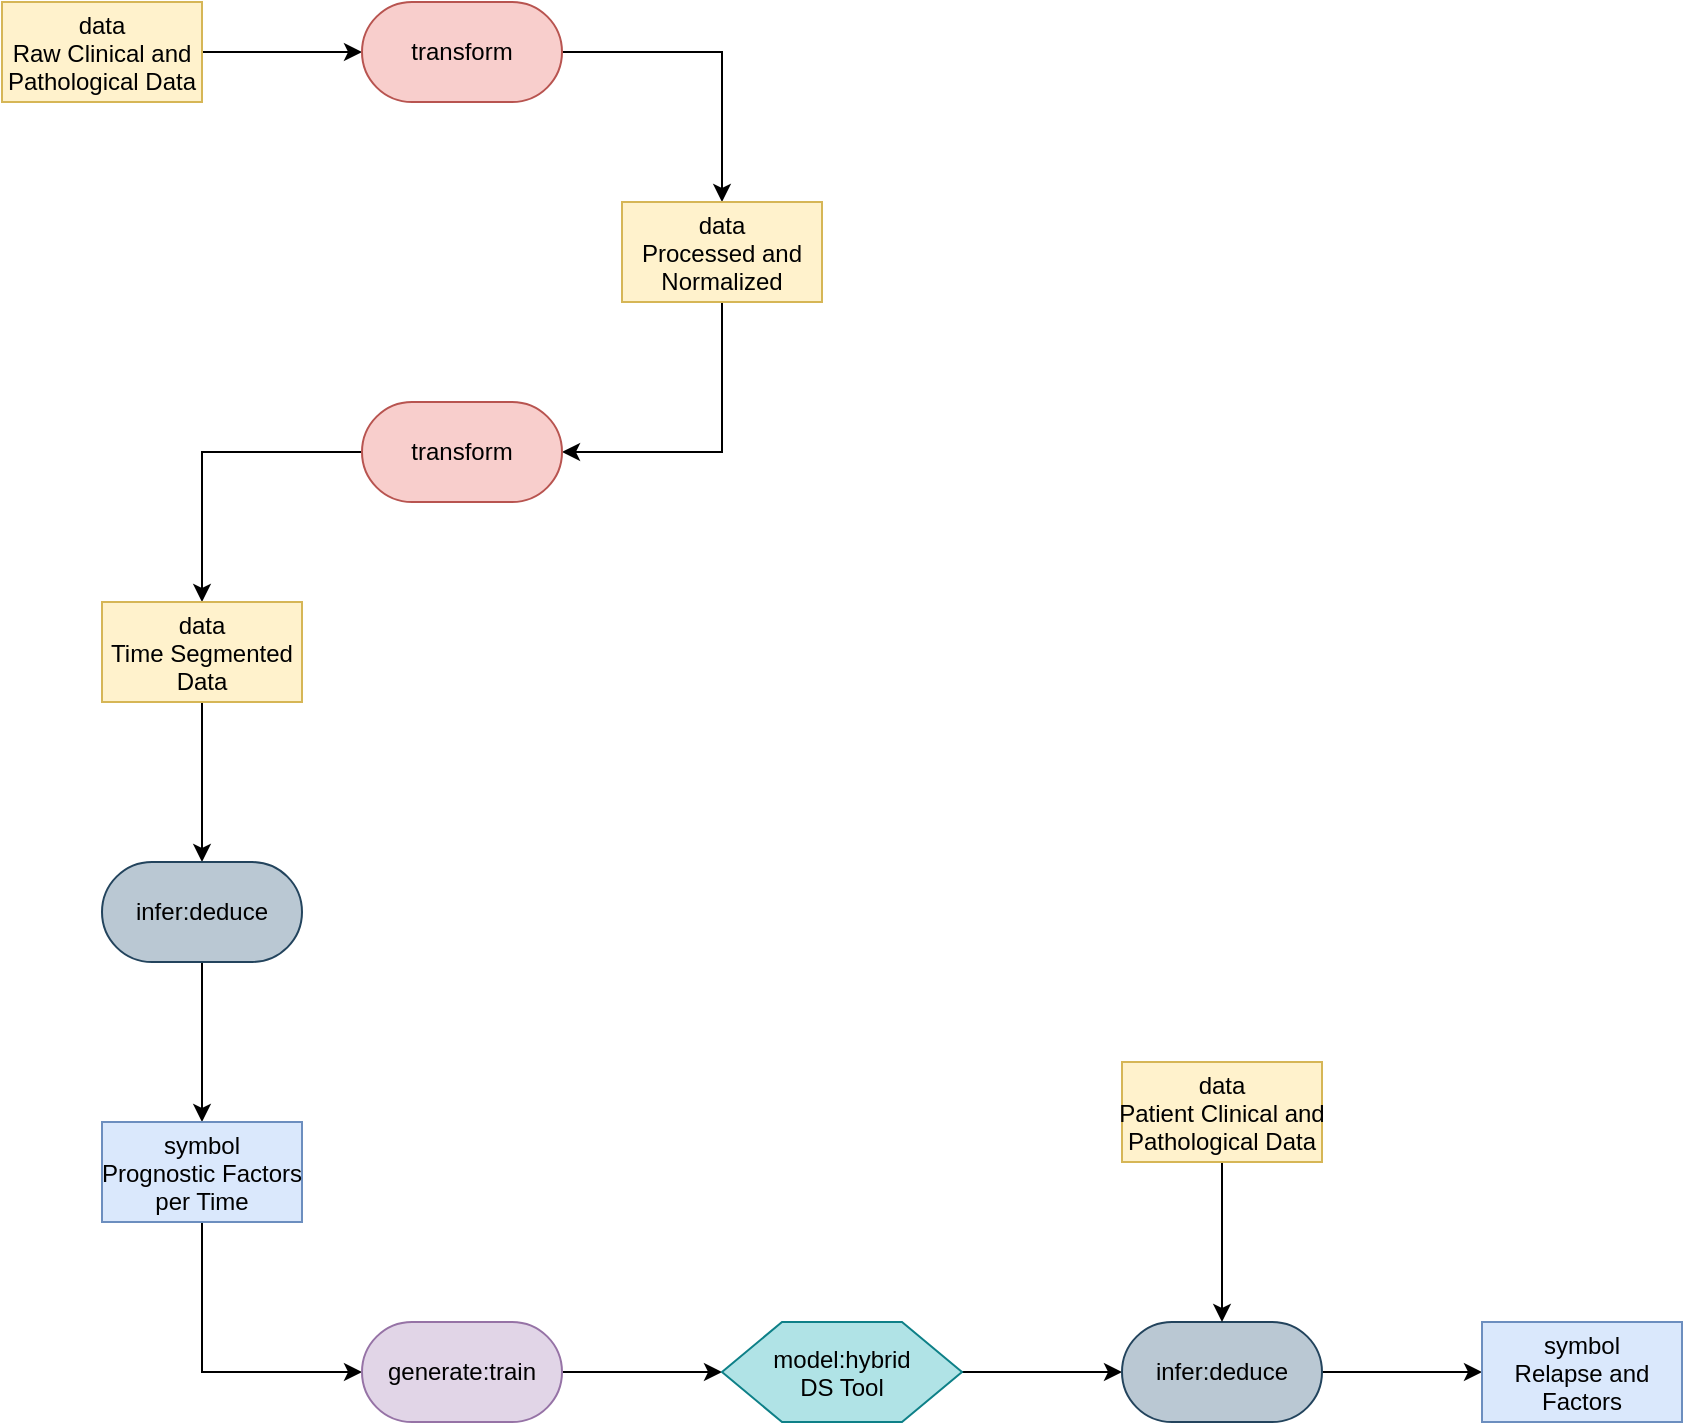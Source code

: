 <mxfile version="27.0.5">
  <diagram name="Page-1" id="rbZlAbm2sE7qFV5PERnI">
    <mxGraphModel dx="1310" dy="785" grid="1" gridSize="10" guides="1" tooltips="1" connect="1" arrows="1" fold="1" page="1" pageScale="1" pageWidth="3300" pageHeight="4681" math="0" shadow="0">
      <root>
        <mxCell id="0" />
        <mxCell id="1" parent="0" />
        <mxCell id="X25jqg255CfPCxzIuCUv-3" style="edgeStyle=orthogonalEdgeStyle;rounded=0;orthogonalLoop=1;jettySize=auto;html=1;exitX=1;exitY=0.5;exitDx=0;exitDy=0;entryX=0;entryY=0.5;entryDx=0;entryDy=0;" edge="1" parent="1" source="X25jqg255CfPCxzIuCUv-1" target="X25jqg255CfPCxzIuCUv-2">
          <mxGeometry relative="1" as="geometry" />
        </mxCell>
        <mxCell id="X25jqg255CfPCxzIuCUv-1" value="data&#xa;Raw Clinical and&#xa;Pathological Data" style="rectangle;fillColor=#fff2cc;strokeColor=#d6b656;" name="data" vertex="1" parent="1">
          <mxGeometry x="340" y="230" width="100" height="50" as="geometry" />
        </mxCell>
        <mxCell id="X25jqg255CfPCxzIuCUv-5" style="edgeStyle=orthogonalEdgeStyle;rounded=0;orthogonalLoop=1;jettySize=auto;html=1;exitX=1;exitY=0.5;exitDx=0;exitDy=0;entryX=0.5;entryY=0;entryDx=0;entryDy=0;" edge="1" parent="1" source="X25jqg255CfPCxzIuCUv-2" target="X25jqg255CfPCxzIuCUv-4">
          <mxGeometry relative="1" as="geometry" />
        </mxCell>
        <mxCell id="X25jqg255CfPCxzIuCUv-2" value="transform" style="rounded=1;whiteSpace=wrap;html=1;arcSize=50;fillColor=#f8cecc;strokeColor=#b85450;" name="transform" vertex="1" parent="1">
          <mxGeometry x="520" y="230" width="100" height="50" as="geometry" />
        </mxCell>
        <mxCell id="X25jqg255CfPCxzIuCUv-7" style="edgeStyle=orthogonalEdgeStyle;rounded=0;orthogonalLoop=1;jettySize=auto;html=1;exitX=0.5;exitY=1;exitDx=0;exitDy=0;entryX=1;entryY=0.5;entryDx=0;entryDy=0;" edge="1" parent="1" source="X25jqg255CfPCxzIuCUv-4" target="X25jqg255CfPCxzIuCUv-6">
          <mxGeometry relative="1" as="geometry" />
        </mxCell>
        <mxCell id="X25jqg255CfPCxzIuCUv-4" value="data&#xa;Processed and&#xa;Normalized" style="rectangle;fillColor=#fff2cc;strokeColor=#d6b656;" name="data" vertex="1" parent="1">
          <mxGeometry x="650" y="330" width="100" height="50" as="geometry" />
        </mxCell>
        <mxCell id="X25jqg255CfPCxzIuCUv-9" style="edgeStyle=orthogonalEdgeStyle;rounded=0;orthogonalLoop=1;jettySize=auto;html=1;exitX=0;exitY=0.5;exitDx=0;exitDy=0;entryX=0.5;entryY=0;entryDx=0;entryDy=0;" edge="1" parent="1" source="X25jqg255CfPCxzIuCUv-6" target="X25jqg255CfPCxzIuCUv-8">
          <mxGeometry relative="1" as="geometry" />
        </mxCell>
        <mxCell id="X25jqg255CfPCxzIuCUv-6" value="transform" style="rounded=1;whiteSpace=wrap;html=1;arcSize=50;fillColor=#f8cecc;strokeColor=#b85450;" name="transform" vertex="1" parent="1">
          <mxGeometry x="520" y="430" width="100" height="50" as="geometry" />
        </mxCell>
        <mxCell id="X25jqg255CfPCxzIuCUv-11" style="edgeStyle=orthogonalEdgeStyle;rounded=0;orthogonalLoop=1;jettySize=auto;html=1;exitX=0.5;exitY=1;exitDx=0;exitDy=0;entryX=0.5;entryY=0;entryDx=0;entryDy=0;" edge="1" parent="1" source="X25jqg255CfPCxzIuCUv-8" target="X25jqg255CfPCxzIuCUv-10">
          <mxGeometry relative="1" as="geometry" />
        </mxCell>
        <mxCell id="X25jqg255CfPCxzIuCUv-8" value="data&#xa;Time Segmented&#xa;Data" style="rectangle;fillColor=#fff2cc;strokeColor=#d6b656;" name="data" vertex="1" parent="1">
          <mxGeometry x="390" y="530" width="100" height="50" as="geometry" />
        </mxCell>
        <mxCell id="X25jqg255CfPCxzIuCUv-13" style="edgeStyle=orthogonalEdgeStyle;rounded=0;orthogonalLoop=1;jettySize=auto;html=1;exitX=0.5;exitY=1;exitDx=0;exitDy=0;entryX=0.5;entryY=0;entryDx=0;entryDy=0;" edge="1" parent="1" source="X25jqg255CfPCxzIuCUv-10" target="X25jqg255CfPCxzIuCUv-12">
          <mxGeometry relative="1" as="geometry" />
        </mxCell>
        <mxCell id="X25jqg255CfPCxzIuCUv-10" value="infer:deduce" style="rounded=1;whiteSpace=wrap;html=1;arcSize=50;fillColor=#bac8d3;strokeColor=#23445d;" name="infer:deduce" vertex="1" parent="1">
          <mxGeometry x="390" y="660" width="100" height="50" as="geometry" />
        </mxCell>
        <mxCell id="X25jqg255CfPCxzIuCUv-15" style="edgeStyle=orthogonalEdgeStyle;rounded=0;orthogonalLoop=1;jettySize=auto;html=1;exitX=0.5;exitY=1;exitDx=0;exitDy=0;entryX=0;entryY=0.5;entryDx=0;entryDy=0;" edge="1" parent="1" source="X25jqg255CfPCxzIuCUv-12" target="X25jqg255CfPCxzIuCUv-14">
          <mxGeometry relative="1" as="geometry" />
        </mxCell>
        <mxCell id="X25jqg255CfPCxzIuCUv-12" value="symbol&#xa;Prognostic Factors&#xa;per Time" style="rectangle;fillColor=#dae8fc;strokeColor=#6c8ebf;" name="symbol" vertex="1" parent="1">
          <mxGeometry x="390" y="790" width="100" height="50" as="geometry" />
        </mxCell>
        <mxCell id="X25jqg255CfPCxzIuCUv-17" style="edgeStyle=orthogonalEdgeStyle;rounded=0;orthogonalLoop=1;jettySize=auto;html=1;exitX=1;exitY=0.5;exitDx=0;exitDy=0;entryX=0;entryY=0.5;entryDx=0;entryDy=0;" edge="1" parent="1" source="X25jqg255CfPCxzIuCUv-14" target="X25jqg255CfPCxzIuCUv-16">
          <mxGeometry relative="1" as="geometry" />
        </mxCell>
        <mxCell id="X25jqg255CfPCxzIuCUv-14" value="generate:train" style="rounded=1;whiteSpace=wrap;html=1;arcSize=50;fillColor=#e1d5e7;strokeColor=#9673a6;" name="generate:train" vertex="1" parent="1">
          <mxGeometry x="520" y="890" width="100" height="50" as="geometry" />
        </mxCell>
        <mxCell id="X25jqg255CfPCxzIuCUv-19" style="edgeStyle=orthogonalEdgeStyle;rounded=0;orthogonalLoop=1;jettySize=auto;html=1;exitX=1;exitY=0.5;exitDx=0;exitDy=0;entryX=0;entryY=0.5;entryDx=0;entryDy=0;" edge="1" parent="1" source="X25jqg255CfPCxzIuCUv-16" target="X25jqg255CfPCxzIuCUv-18">
          <mxGeometry relative="1" as="geometry" />
        </mxCell>
        <mxCell id="X25jqg255CfPCxzIuCUv-16" value="model:hybrid&#xa;DS Tool" style="shape=hexagon;perimeter=hexagonPerimeter2;fillColor=#b0e3e6;strokeColor=#0e8088;" name="model" vertex="1" parent="1">
          <mxGeometry x="700" y="890" width="120" height="50" as="geometry" />
        </mxCell>
        <mxCell id="X25jqg255CfPCxzIuCUv-23" style="edgeStyle=orthogonalEdgeStyle;rounded=0;orthogonalLoop=1;jettySize=auto;html=1;exitX=1;exitY=0.5;exitDx=0;exitDy=0;entryX=0;entryY=0.5;entryDx=0;entryDy=0;" edge="1" parent="1" source="X25jqg255CfPCxzIuCUv-18" target="X25jqg255CfPCxzIuCUv-22">
          <mxGeometry relative="1" as="geometry" />
        </mxCell>
        <mxCell id="X25jqg255CfPCxzIuCUv-18" value="infer:deduce" style="rounded=1;whiteSpace=wrap;html=1;arcSize=50;fillColor=#bac8d3;strokeColor=#23445d;" name="infer:deduce" vertex="1" parent="1">
          <mxGeometry x="900" y="890" width="100" height="50" as="geometry" />
        </mxCell>
        <mxCell id="X25jqg255CfPCxzIuCUv-21" style="edgeStyle=orthogonalEdgeStyle;rounded=0;orthogonalLoop=1;jettySize=auto;html=1;entryX=0.5;entryY=0;entryDx=0;entryDy=0;" edge="1" parent="1" source="X25jqg255CfPCxzIuCUv-20" target="X25jqg255CfPCxzIuCUv-18">
          <mxGeometry relative="1" as="geometry" />
        </mxCell>
        <mxCell id="X25jqg255CfPCxzIuCUv-20" value="data&#xa;Patient Clinical and&#xa;Pathological Data" style="rectangle;fillColor=#fff2cc;strokeColor=#d6b656;" name="data" vertex="1" parent="1">
          <mxGeometry x="900" y="760" width="100" height="50" as="geometry" />
        </mxCell>
        <mxCell id="X25jqg255CfPCxzIuCUv-22" value="symbol&#xa;Relapse and&#xa;Factors" style="rectangle;fillColor=#dae8fc;strokeColor=#6c8ebf;" name="symbol" vertex="1" parent="1">
          <mxGeometry x="1080" y="890" width="100" height="50" as="geometry" />
        </mxCell>
      </root>
    </mxGraphModel>
  </diagram>
</mxfile>
